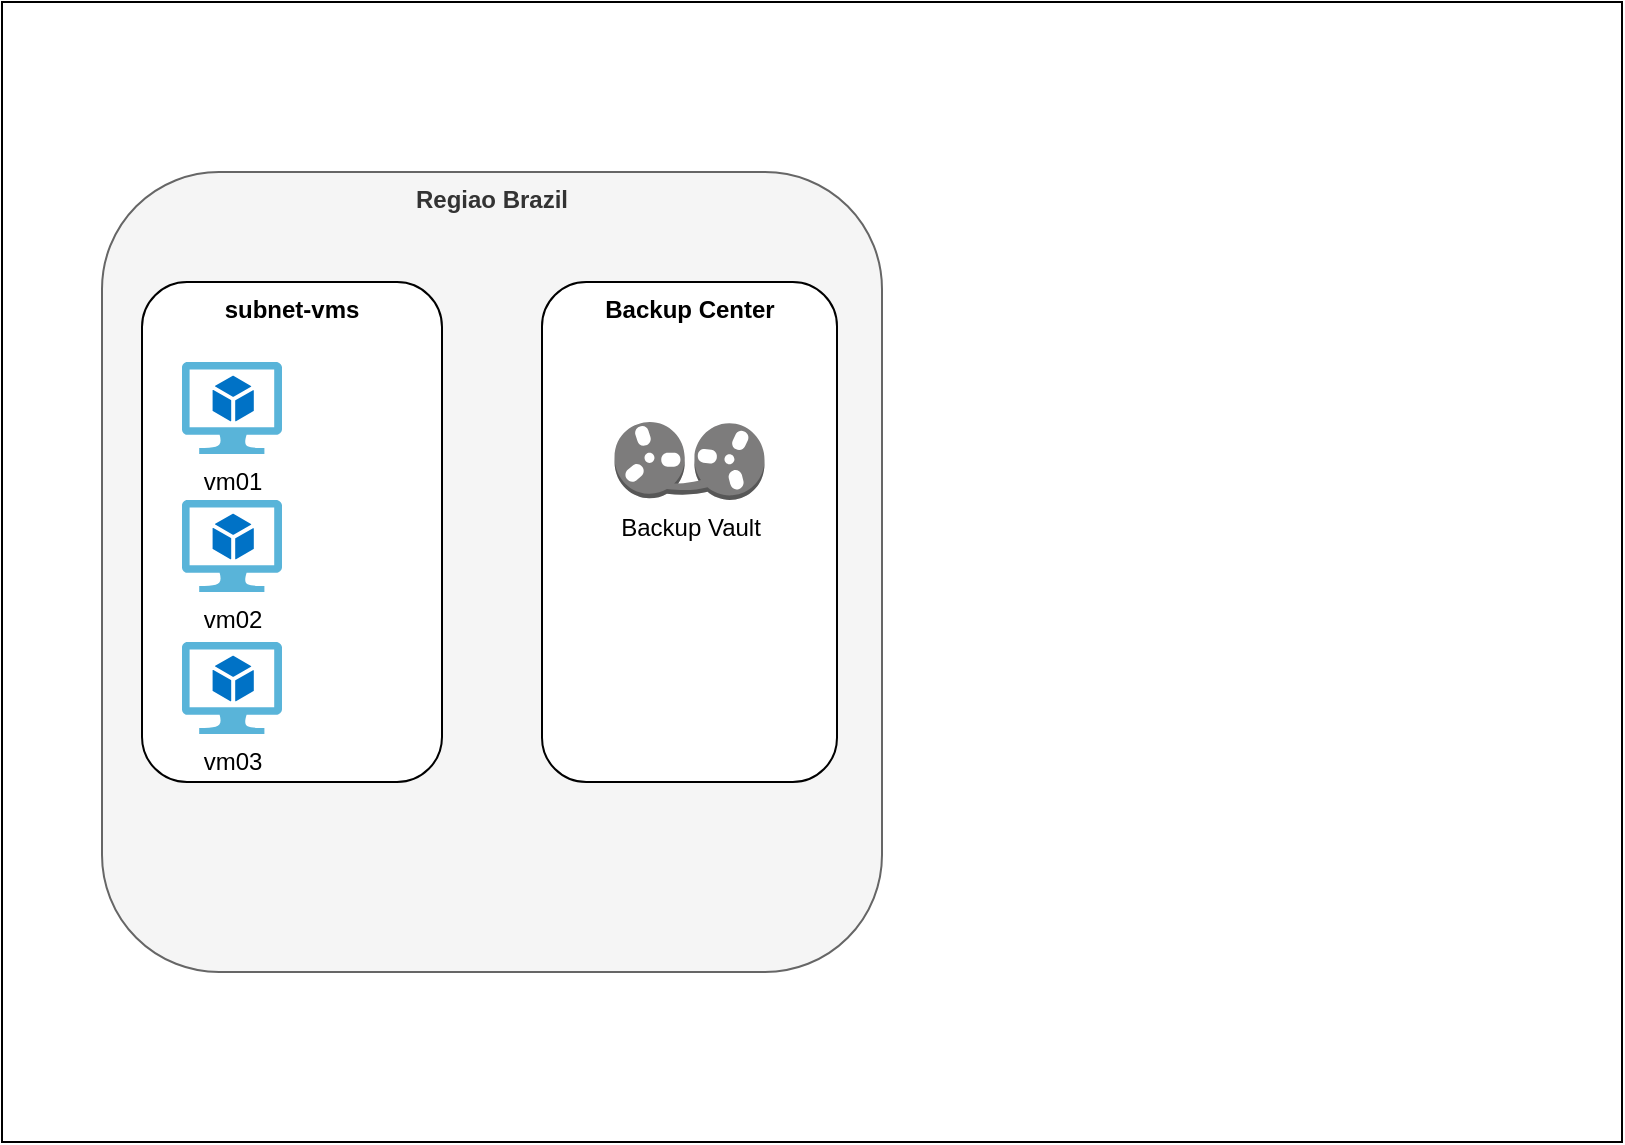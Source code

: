 <mxfile version="19.0.3" type="github">
  <diagram id="vJvLmU9q1-TFhlSP8GOK" name="Page-1">
    <mxGraphModel dx="1422" dy="786" grid="1" gridSize="10" guides="1" tooltips="1" connect="1" arrows="1" fold="1" page="1" pageScale="1" pageWidth="827" pageHeight="1169" math="0" shadow="0">
      <root>
        <mxCell id="0" />
        <mxCell id="1" parent="0" />
        <mxCell id="_D8urHrcq89fjGaqm43e-1" value="" style="rounded=0;whiteSpace=wrap;html=1;" vertex="1" parent="1">
          <mxGeometry x="10" y="110" width="810" height="570" as="geometry" />
        </mxCell>
        <mxCell id="_D8urHrcq89fjGaqm43e-2" value="Regiao Brazil" style="rounded=1;whiteSpace=wrap;html=1;verticalAlign=top;align=center;fillColor=#f5f5f5;fontColor=#333333;strokeColor=#666666;fontStyle=1" vertex="1" parent="1">
          <mxGeometry x="60" y="195" width="390" height="400" as="geometry" />
        </mxCell>
        <mxCell id="_D8urHrcq89fjGaqm43e-9" value="subnet-vms" style="rounded=1;whiteSpace=wrap;html=1;verticalAlign=top;fontStyle=1" vertex="1" parent="1">
          <mxGeometry x="80" y="250" width="150" height="250" as="geometry" />
        </mxCell>
        <mxCell id="_D8urHrcq89fjGaqm43e-7" value="Backup Center" style="rounded=1;whiteSpace=wrap;html=1;verticalAlign=top;fontStyle=1" vertex="1" parent="1">
          <mxGeometry x="280" y="250" width="147.5" height="250" as="geometry" />
        </mxCell>
        <mxCell id="_D8urHrcq89fjGaqm43e-3" value="vm01" style="sketch=0;aspect=fixed;html=1;points=[];align=center;image;fontSize=12;image=img/lib/mscae/Virtual_Machine_2.svg;" vertex="1" parent="1">
          <mxGeometry x="100" y="290" width="50" height="46" as="geometry" />
        </mxCell>
        <mxCell id="_D8urHrcq89fjGaqm43e-4" value="vm02" style="sketch=0;aspect=fixed;html=1;points=[];align=center;image;fontSize=12;image=img/lib/mscae/Virtual_Machine_2.svg;" vertex="1" parent="1">
          <mxGeometry x="100" y="359" width="50" height="46" as="geometry" />
        </mxCell>
        <mxCell id="_D8urHrcq89fjGaqm43e-5" value="vm03" style="sketch=0;aspect=fixed;html=1;points=[];align=center;image;fontSize=12;image=img/lib/mscae/Virtual_Machine_2.svg;" vertex="1" parent="1">
          <mxGeometry x="100" y="430" width="50" height="46" as="geometry" />
        </mxCell>
        <mxCell id="_D8urHrcq89fjGaqm43e-6" value="Backup Vault" style="outlineConnect=0;dashed=0;verticalLabelPosition=bottom;verticalAlign=top;align=center;html=1;shape=mxgraph.aws3.tape_storage;fillColor=#7D7C7C;gradientColor=none;" vertex="1" parent="1">
          <mxGeometry x="316.25" y="320" width="75" height="39" as="geometry" />
        </mxCell>
      </root>
    </mxGraphModel>
  </diagram>
</mxfile>
